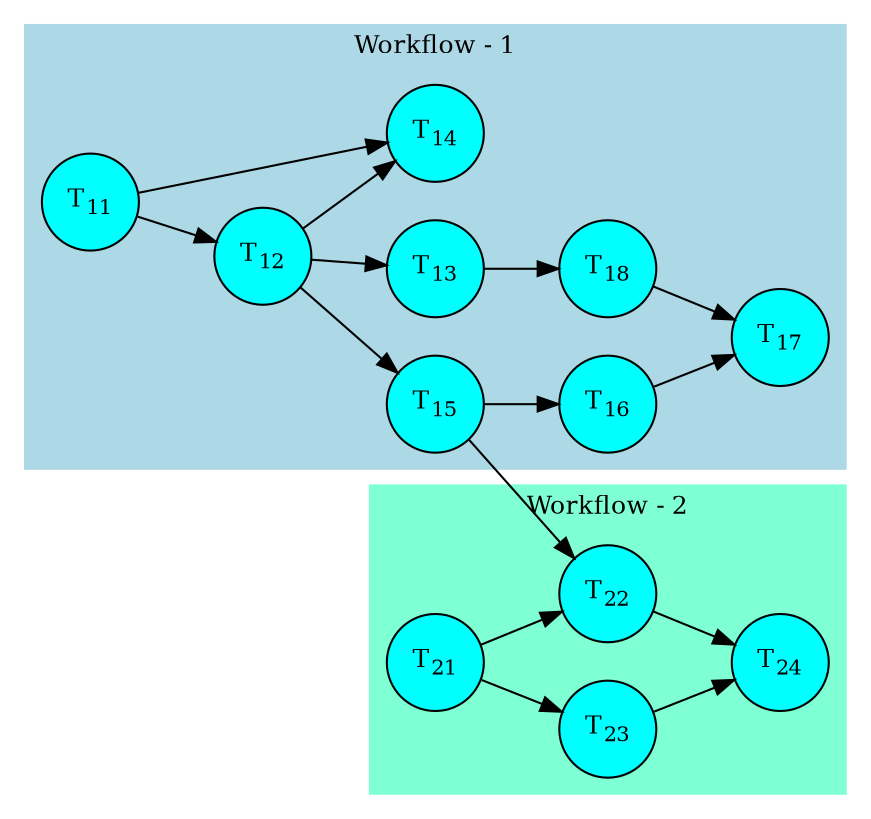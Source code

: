 digraph D {
    rankdir=LR;
    graph[fontsize=12];
    node[fontsize=12];
    edge[fontsize=12];

    subgraph cluster_1 {
        graph[style="filled"];
        color=lightblue;
        label="Workflow - 1"
        node [shape=circle style=filled fillcolor=cyan]
        T11 [label=<T<sub>11</sub>>];
        T12 [label=<T<sub>12</sub>>]
        T13 [label=<T<sub>13</sub>>]
        T14 [label=<T<sub>14</sub>>]
        T15 [label=<T<sub>15</sub>>]
        T16 [label=<T<sub>16</sub>>]
        T17 [label=<T<sub>17</sub>>]
        T18 [label=<T<sub>18</sub>>]
        T11 -> T14
        T11 -> T12
        T12 -> T14
        T12 -> T13
        T12 -> T15
        T13 -> T18
        T15 -> T16 
        T18 -> T17
        T16 -> T17
    }
    subgraph cluster_2 {
        graph[style="filled"];
        color=aquamarine;
        label="Workflow - 2"
        node [shape=circle style=filled fillcolor=cyan]
        T21 [label=<T<sub>21</sub>>];
        T22 [label=<T<sub>22</sub>>]
        T23 [label=<T<sub>23</sub>>]
        T24 [label=<T<sub>24</sub>>]
        T21 -> T22
        T21 -> T23
        T22 -> T24
        T23 -> T24
    }
    T15 -> T22
}

